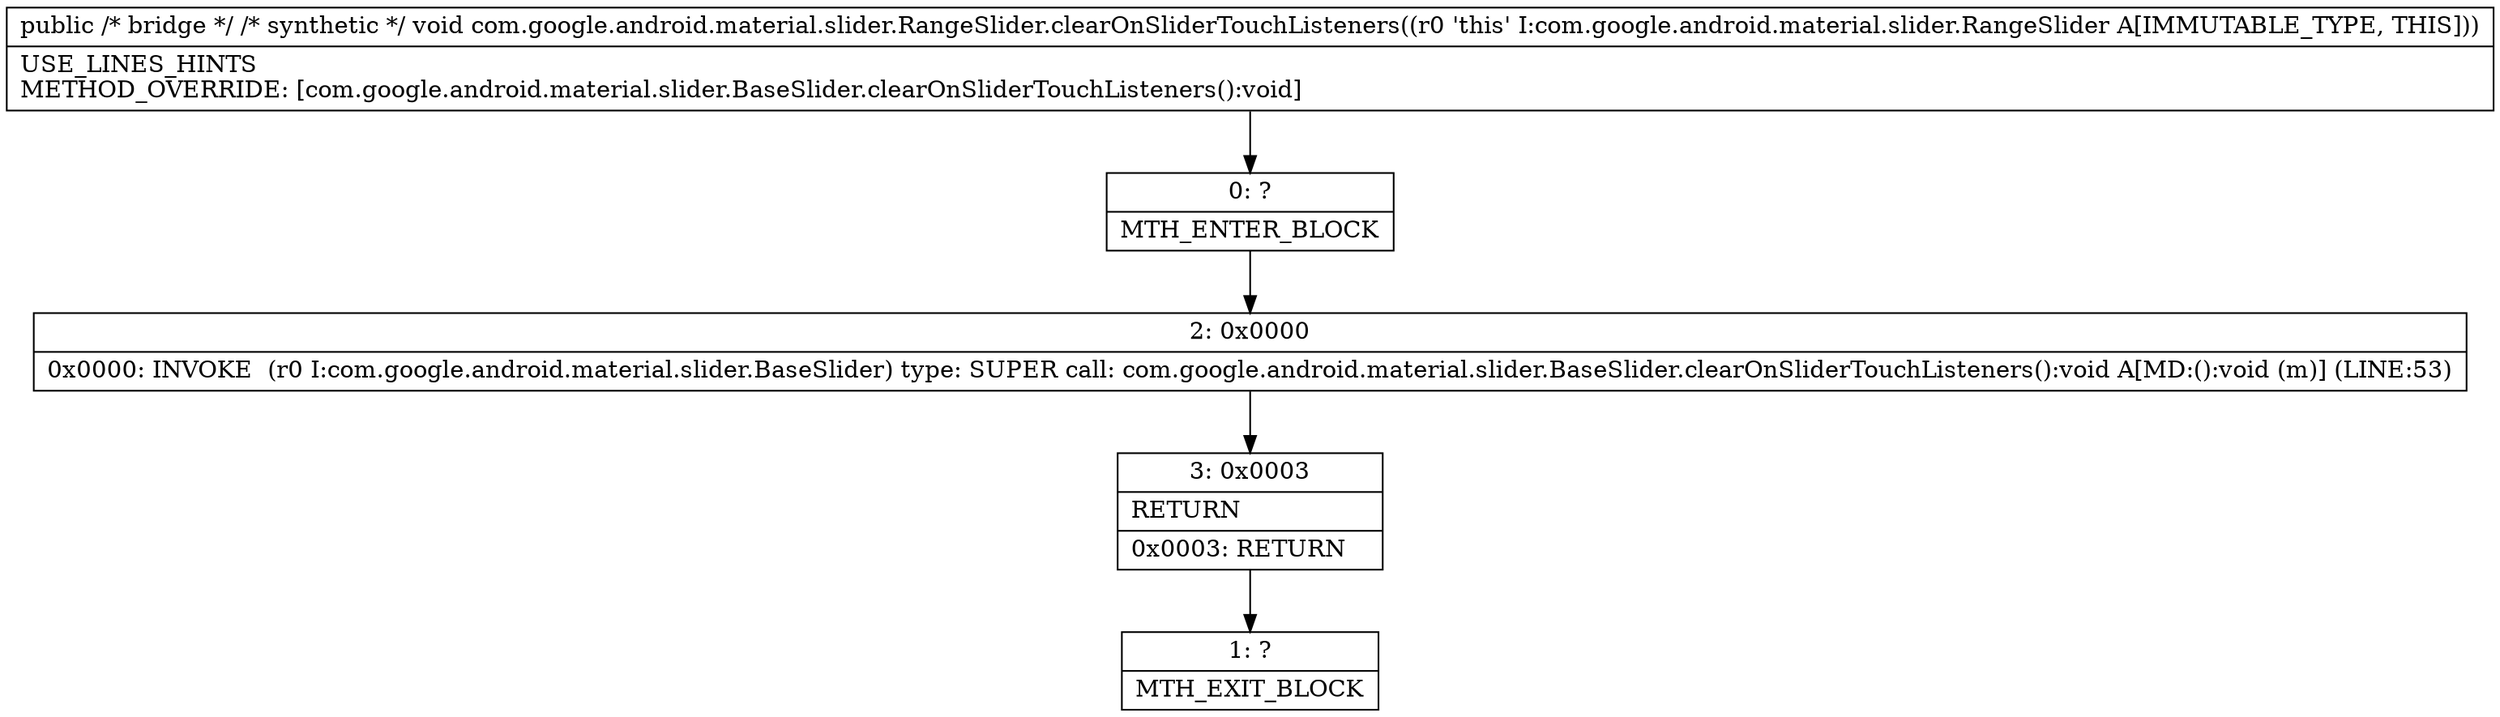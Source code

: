 digraph "CFG forcom.google.android.material.slider.RangeSlider.clearOnSliderTouchListeners()V" {
Node_0 [shape=record,label="{0\:\ ?|MTH_ENTER_BLOCK\l}"];
Node_2 [shape=record,label="{2\:\ 0x0000|0x0000: INVOKE  (r0 I:com.google.android.material.slider.BaseSlider) type: SUPER call: com.google.android.material.slider.BaseSlider.clearOnSliderTouchListeners():void A[MD:():void (m)] (LINE:53)\l}"];
Node_3 [shape=record,label="{3\:\ 0x0003|RETURN\l|0x0003: RETURN   \l}"];
Node_1 [shape=record,label="{1\:\ ?|MTH_EXIT_BLOCK\l}"];
MethodNode[shape=record,label="{public \/* bridge *\/ \/* synthetic *\/ void com.google.android.material.slider.RangeSlider.clearOnSliderTouchListeners((r0 'this' I:com.google.android.material.slider.RangeSlider A[IMMUTABLE_TYPE, THIS]))  | USE_LINES_HINTS\lMETHOD_OVERRIDE: [com.google.android.material.slider.BaseSlider.clearOnSliderTouchListeners():void]\l}"];
MethodNode -> Node_0;Node_0 -> Node_2;
Node_2 -> Node_3;
Node_3 -> Node_1;
}

